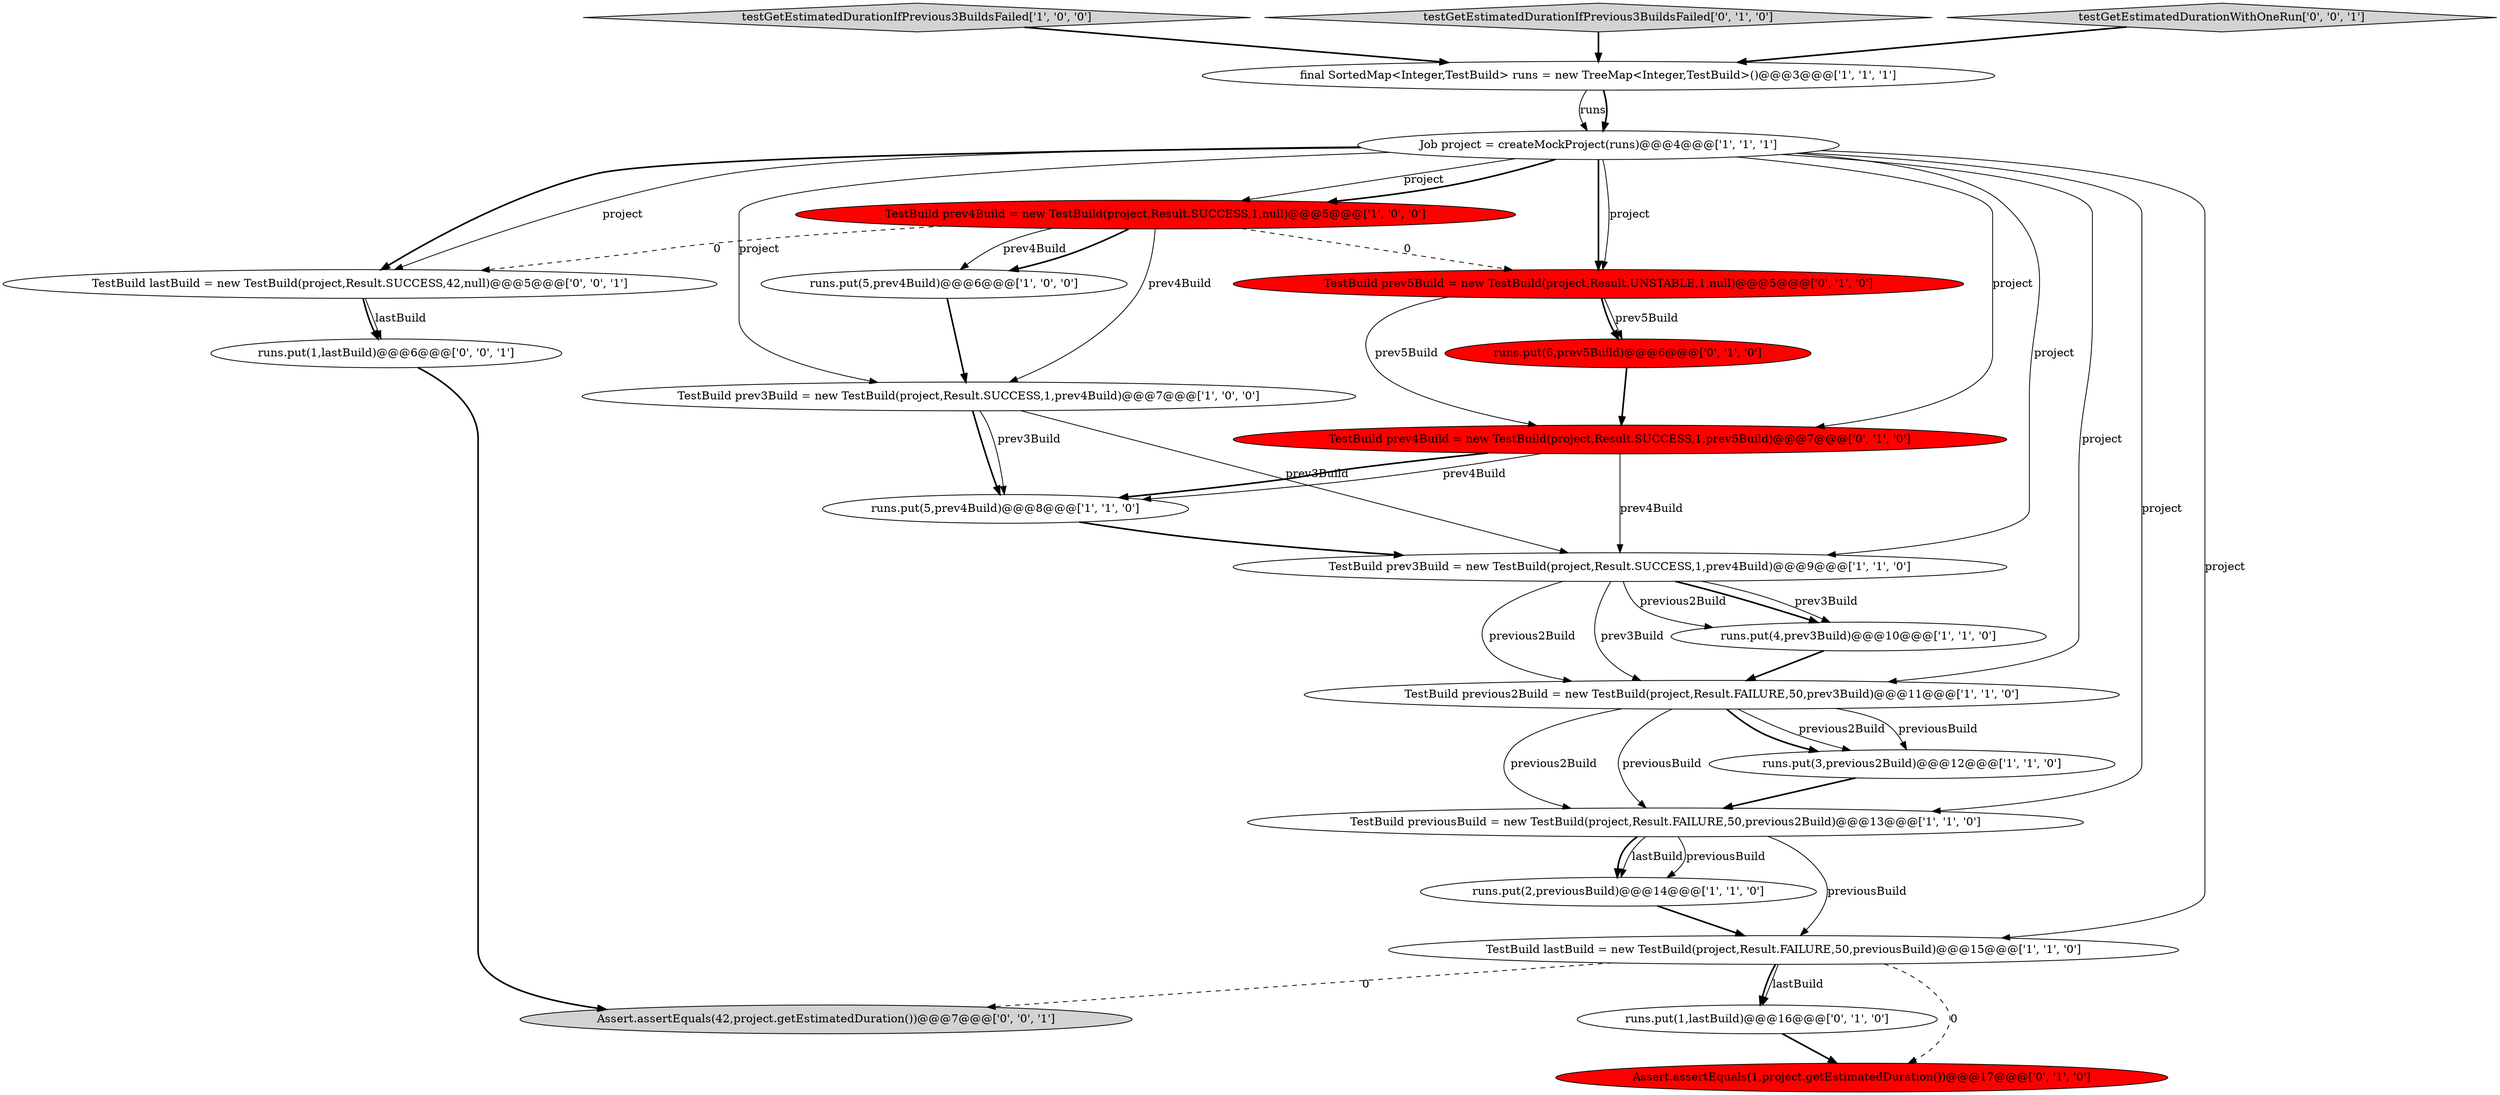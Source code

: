 digraph {
2 [style = filled, label = "testGetEstimatedDurationIfPrevious3BuildsFailed['1', '0', '0']", fillcolor = lightgray, shape = diamond image = "AAA0AAABBB1BBB"];
23 [style = filled, label = "runs.put(1,lastBuild)@@@6@@@['0', '0', '1']", fillcolor = white, shape = ellipse image = "AAA0AAABBB3BBB"];
4 [style = filled, label = "runs.put(3,previous2Build)@@@12@@@['1', '1', '0']", fillcolor = white, shape = ellipse image = "AAA0AAABBB1BBB"];
17 [style = filled, label = "runs.put(1,lastBuild)@@@16@@@['0', '1', '0']", fillcolor = white, shape = ellipse image = "AAA0AAABBB2BBB"];
8 [style = filled, label = "TestBuild prev4Build = new TestBuild(project,Result.SUCCESS,1,null)@@@5@@@['1', '0', '0']", fillcolor = red, shape = ellipse image = "AAA1AAABBB1BBB"];
11 [style = filled, label = "TestBuild previousBuild = new TestBuild(project,Result.FAILURE,50,previous2Build)@@@13@@@['1', '1', '0']", fillcolor = white, shape = ellipse image = "AAA0AAABBB1BBB"];
0 [style = filled, label = "TestBuild prev3Build = new TestBuild(project,Result.SUCCESS,1,prev4Build)@@@7@@@['1', '0', '0']", fillcolor = white, shape = ellipse image = "AAA0AAABBB1BBB"];
15 [style = filled, label = "Assert.assertEquals(1,project.getEstimatedDuration())@@@17@@@['0', '1', '0']", fillcolor = red, shape = ellipse image = "AAA1AAABBB2BBB"];
10 [style = filled, label = "runs.put(4,prev3Build)@@@10@@@['1', '1', '0']", fillcolor = white, shape = ellipse image = "AAA0AAABBB1BBB"];
7 [style = filled, label = "runs.put(2,previousBuild)@@@14@@@['1', '1', '0']", fillcolor = white, shape = ellipse image = "AAA0AAABBB1BBB"];
3 [style = filled, label = "Job project = createMockProject(runs)@@@4@@@['1', '1', '1']", fillcolor = white, shape = ellipse image = "AAA0AAABBB1BBB"];
22 [style = filled, label = "TestBuild lastBuild = new TestBuild(project,Result.SUCCESS,42,null)@@@5@@@['0', '0', '1']", fillcolor = white, shape = ellipse image = "AAA0AAABBB3BBB"];
1 [style = filled, label = "runs.put(5,prev4Build)@@@6@@@['1', '0', '0']", fillcolor = white, shape = ellipse image = "AAA0AAABBB1BBB"];
18 [style = filled, label = "runs.put(6,prev5Build)@@@6@@@['0', '1', '0']", fillcolor = red, shape = ellipse image = "AAA1AAABBB2BBB"];
19 [style = filled, label = "testGetEstimatedDurationIfPrevious3BuildsFailed['0', '1', '0']", fillcolor = lightgray, shape = diamond image = "AAA0AAABBB2BBB"];
20 [style = filled, label = "testGetEstimatedDurationWithOneRun['0', '0', '1']", fillcolor = lightgray, shape = diamond image = "AAA0AAABBB3BBB"];
12 [style = filled, label = "TestBuild previous2Build = new TestBuild(project,Result.FAILURE,50,prev3Build)@@@11@@@['1', '1', '0']", fillcolor = white, shape = ellipse image = "AAA0AAABBB1BBB"];
9 [style = filled, label = "runs.put(5,prev4Build)@@@8@@@['1', '1', '0']", fillcolor = white, shape = ellipse image = "AAA0AAABBB1BBB"];
13 [style = filled, label = "final SortedMap<Integer,TestBuild> runs = new TreeMap<Integer,TestBuild>()@@@3@@@['1', '1', '1']", fillcolor = white, shape = ellipse image = "AAA0AAABBB1BBB"];
6 [style = filled, label = "TestBuild lastBuild = new TestBuild(project,Result.FAILURE,50,previousBuild)@@@15@@@['1', '1', '0']", fillcolor = white, shape = ellipse image = "AAA0AAABBB1BBB"];
14 [style = filled, label = "TestBuild prev5Build = new TestBuild(project,Result.UNSTABLE,1,null)@@@5@@@['0', '1', '0']", fillcolor = red, shape = ellipse image = "AAA1AAABBB2BBB"];
16 [style = filled, label = "TestBuild prev4Build = new TestBuild(project,Result.SUCCESS,1,prev5Build)@@@7@@@['0', '1', '0']", fillcolor = red, shape = ellipse image = "AAA1AAABBB2BBB"];
21 [style = filled, label = "Assert.assertEquals(42,project.getEstimatedDuration())@@@7@@@['0', '0', '1']", fillcolor = lightgray, shape = ellipse image = "AAA0AAABBB3BBB"];
5 [style = filled, label = "TestBuild prev3Build = new TestBuild(project,Result.SUCCESS,1,prev4Build)@@@9@@@['1', '1', '0']", fillcolor = white, shape = ellipse image = "AAA0AAABBB1BBB"];
6->17 [style = bold, label=""];
6->21 [style = dashed, label="0"];
5->10 [style = bold, label=""];
3->6 [style = solid, label="project"];
12->11 [style = solid, label="previous2Build"];
11->6 [style = solid, label="previousBuild"];
8->1 [style = solid, label="prev4Build"];
11->7 [style = solid, label="lastBuild"];
11->7 [style = solid, label="previousBuild"];
0->9 [style = bold, label=""];
20->13 [style = bold, label=""];
14->16 [style = solid, label="prev5Build"];
13->3 [style = solid, label="runs"];
0->9 [style = solid, label="prev3Build"];
3->14 [style = bold, label=""];
12->4 [style = solid, label="previous2Build"];
1->0 [style = bold, label=""];
8->14 [style = dashed, label="0"];
3->22 [style = bold, label=""];
22->23 [style = bold, label=""];
3->16 [style = solid, label="project"];
16->5 [style = solid, label="prev4Build"];
14->18 [style = solid, label="prev5Build"];
2->13 [style = bold, label=""];
8->1 [style = bold, label=""];
8->22 [style = dashed, label="0"];
3->11 [style = solid, label="project"];
5->12 [style = solid, label="previous2Build"];
12->4 [style = solid, label="previousBuild"];
13->3 [style = bold, label=""];
3->0 [style = solid, label="project"];
12->4 [style = bold, label=""];
3->8 [style = solid, label="project"];
5->12 [style = solid, label="prev3Build"];
10->12 [style = bold, label=""];
19->13 [style = bold, label=""];
23->21 [style = bold, label=""];
3->8 [style = bold, label=""];
6->15 [style = dashed, label="0"];
7->6 [style = bold, label=""];
3->14 [style = solid, label="project"];
17->15 [style = bold, label=""];
9->5 [style = bold, label=""];
5->10 [style = solid, label="prev3Build"];
16->9 [style = solid, label="prev4Build"];
6->17 [style = solid, label="lastBuild"];
14->18 [style = bold, label=""];
3->5 [style = solid, label="project"];
8->0 [style = solid, label="prev4Build"];
5->10 [style = solid, label="previous2Build"];
12->11 [style = solid, label="previousBuild"];
3->22 [style = solid, label="project"];
22->23 [style = solid, label="lastBuild"];
4->11 [style = bold, label=""];
3->12 [style = solid, label="project"];
16->9 [style = bold, label=""];
11->7 [style = bold, label=""];
0->5 [style = solid, label="prev3Build"];
18->16 [style = bold, label=""];
}

